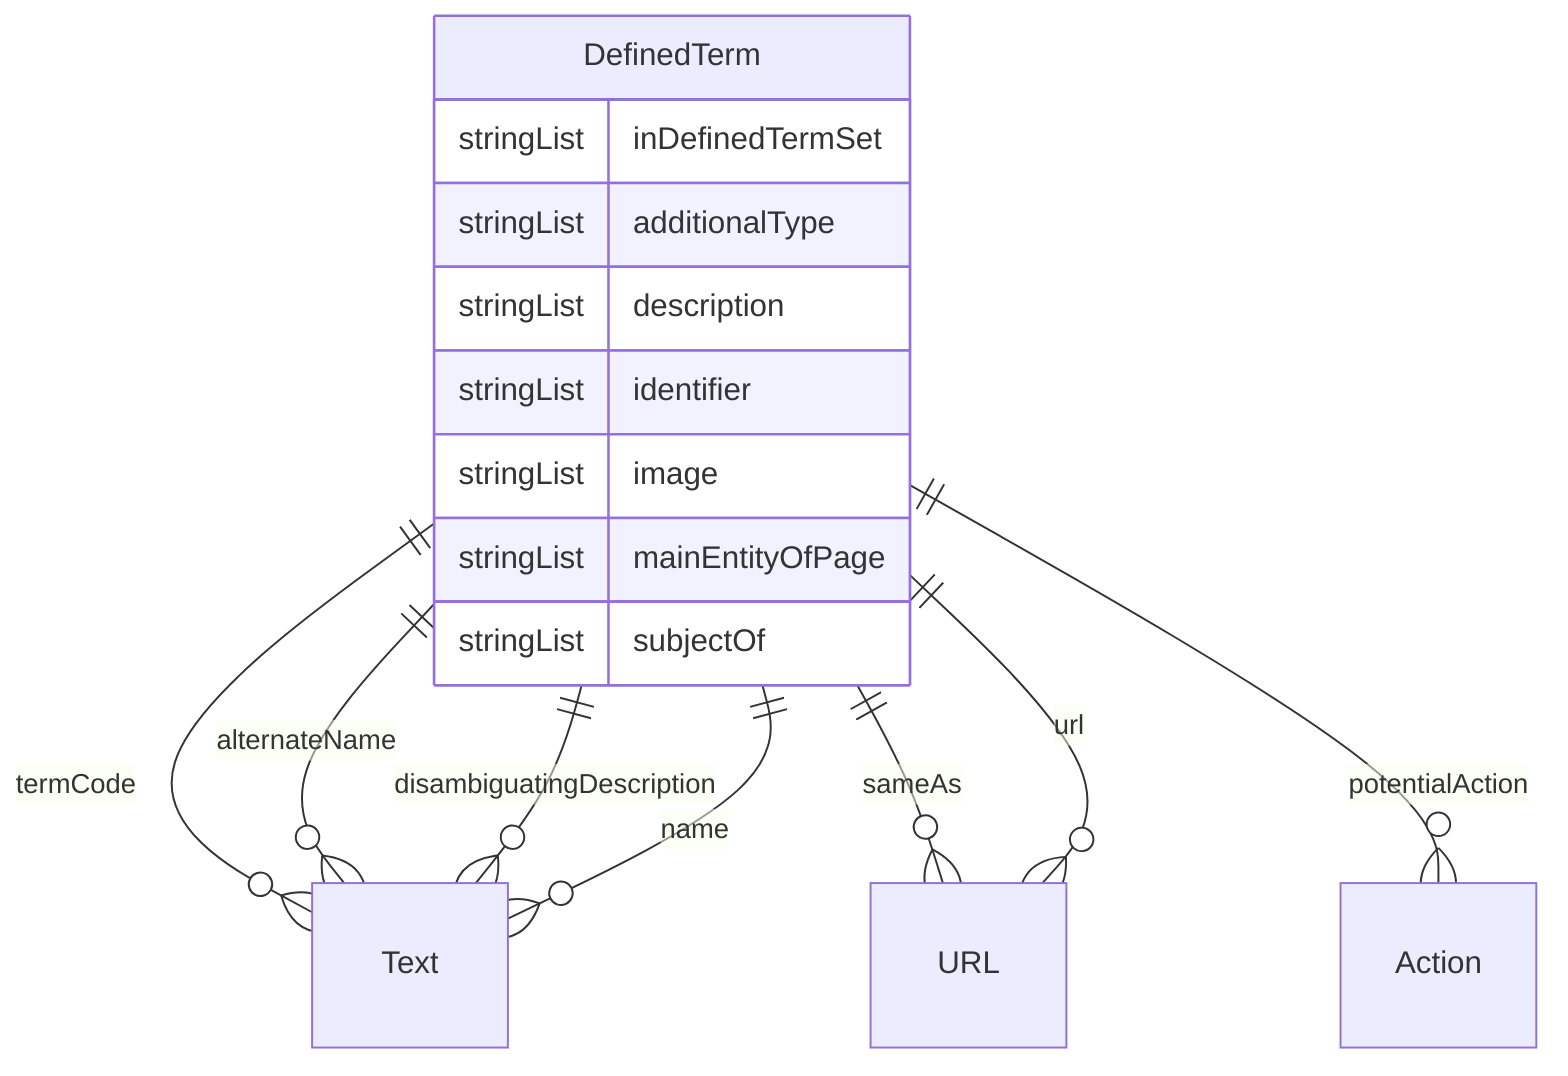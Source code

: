 erDiagram
DefinedTerm {
    stringList inDefinedTermSet  
    stringList additionalType  
    stringList description  
    stringList identifier  
    stringList image  
    stringList mainEntityOfPage  
    stringList subjectOf  
}

DefinedTerm ||--}o Text : "termCode"
DefinedTerm ||--}o Text : "alternateName"
DefinedTerm ||--}o Text : "disambiguatingDescription"
DefinedTerm ||--}o Text : "name"
DefinedTerm ||--}o URL : "sameAs"
DefinedTerm ||--}o Action : "potentialAction"
DefinedTerm ||--}o URL : "url"